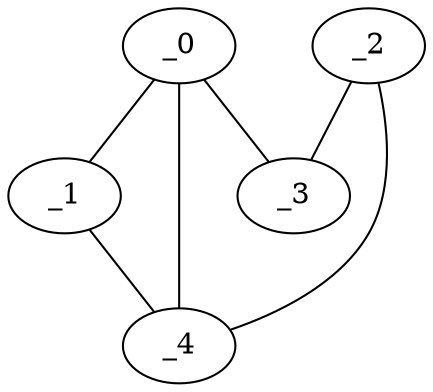 graph FP1_0105 {
	_0	 [x="0.994072",
		y="2.6939"];
	_1	 [x="0.982241",
		y="0.845784"];
	_0 -- _1;
	_3	 [x="1.53725",
		y="1.45192"];
	_0 -- _3;
	_4	 [x="1.92207",
		y="2.85305"];
	_0 -- _4;
	_1 -- _4;
	_2	 [x="0.550083",
		y="2.24816"];
	_2 -- _3;
	_2 -- _4;
}
